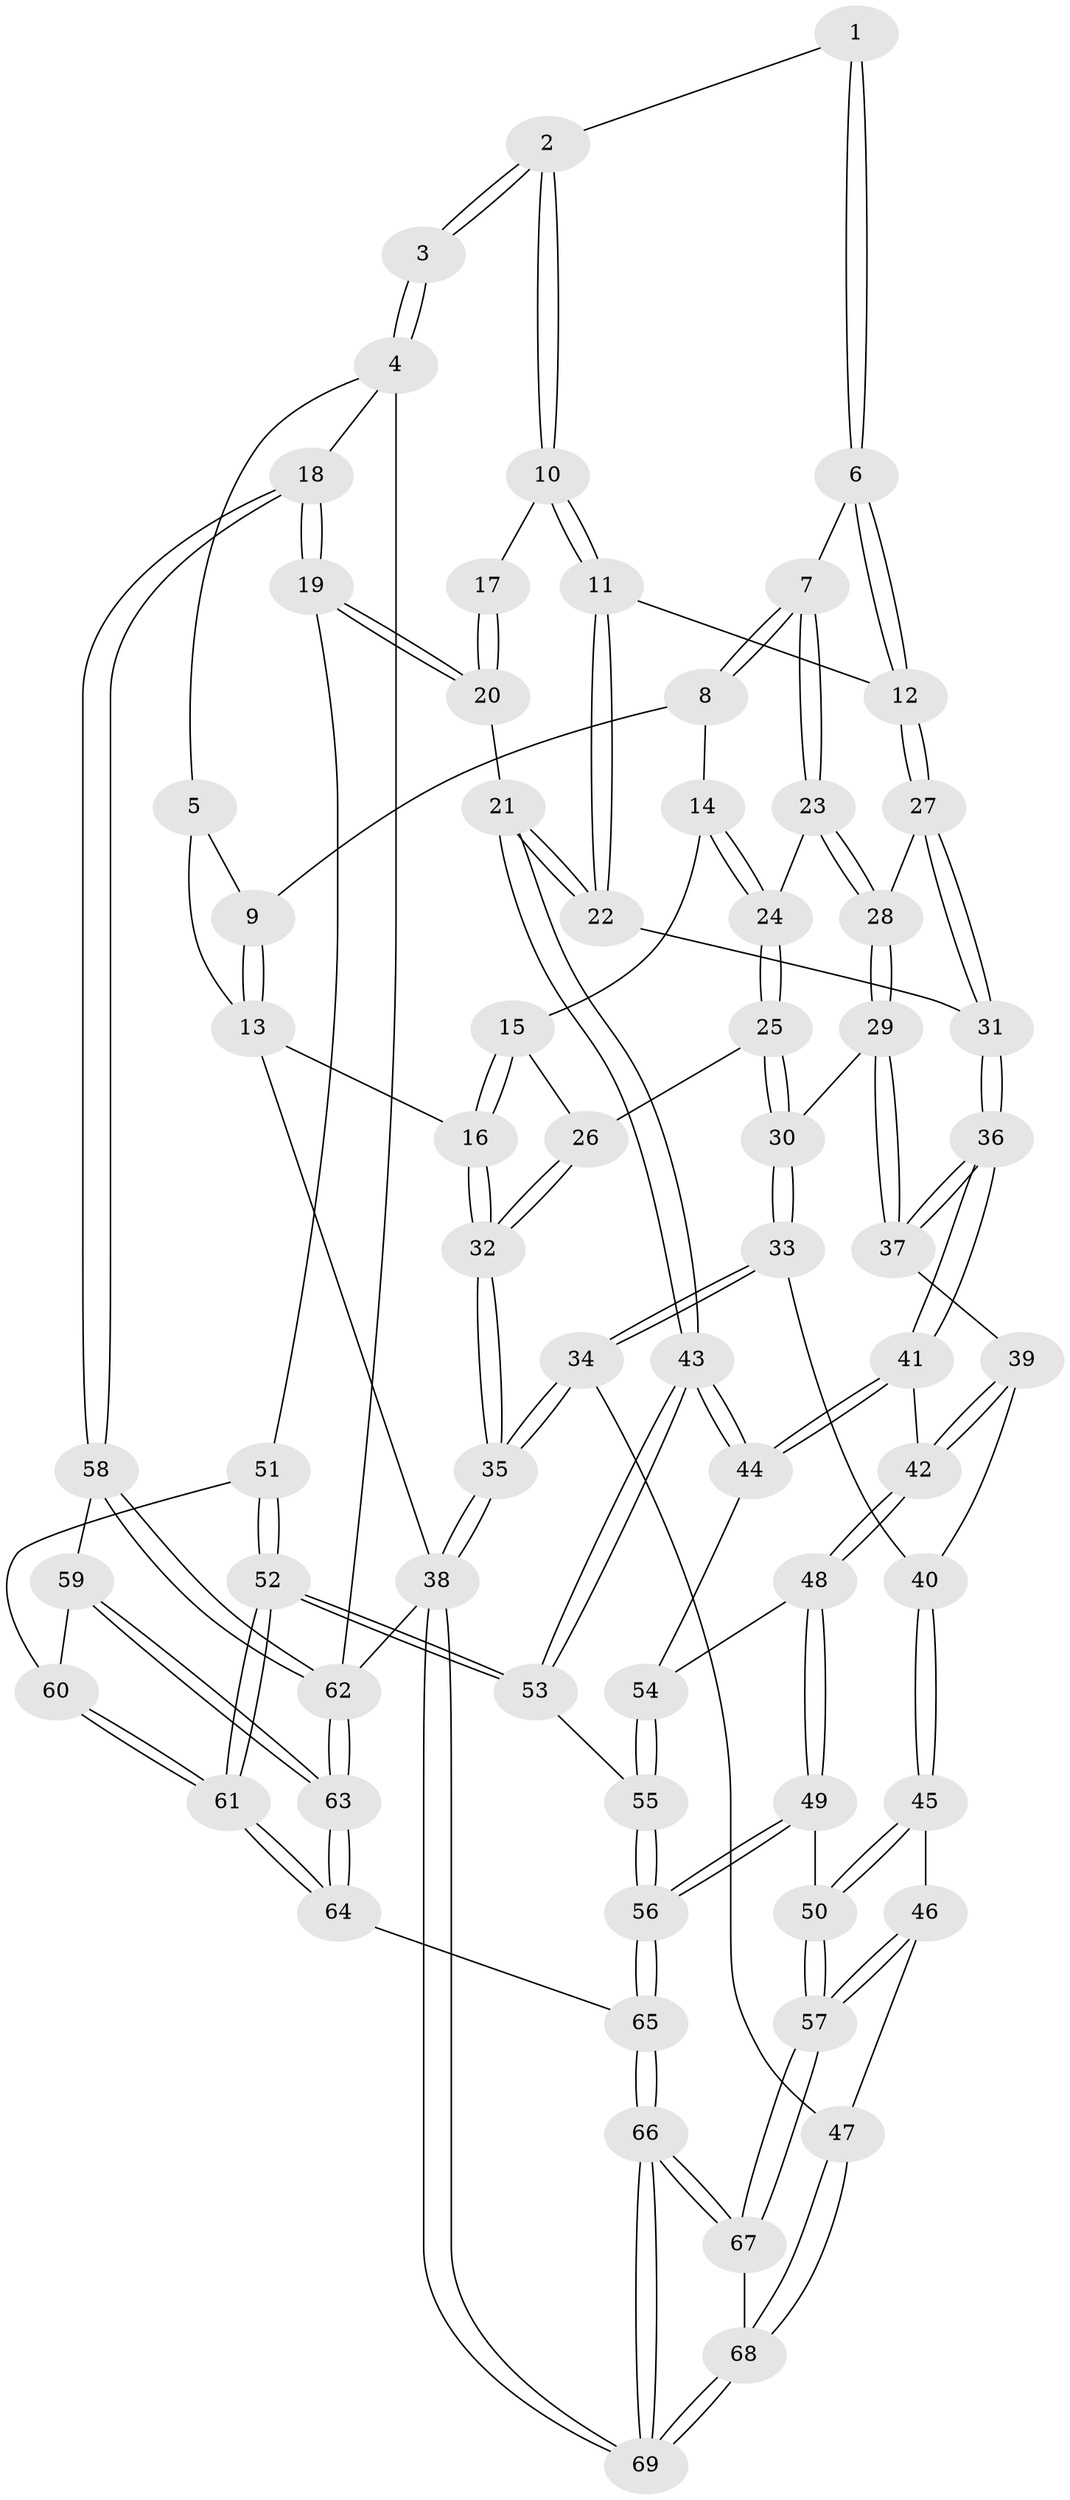 // Generated by graph-tools (version 1.1) at 2025/11/02/27/25 16:11:57]
// undirected, 69 vertices, 169 edges
graph export_dot {
graph [start="1"]
  node [color=gray90,style=filled];
  1 [pos="+0.7365090774652614+0"];
  2 [pos="+0.8036093353464204+0"];
  3 [pos="+1+0.155699943431447"];
  4 [pos="+1+0.16105452227886546"];
  5 [pos="+0.7346191892873106+0"];
  6 [pos="+0.5592858821045289+0.26028967768925504"];
  7 [pos="+0.4939439322061138+0.26604248356262483"];
  8 [pos="+0.35028429663612737+0.10537690677448106"];
  9 [pos="+0.1901319104541966+0"];
  10 [pos="+0.8263615341963868+0.2570886640409835"];
  11 [pos="+0.7384547476500661+0.3694007984986577"];
  12 [pos="+0.7346826939459514+0.3679015654446559"];
  13 [pos="+0+0"];
  14 [pos="+0.1650714570589712+0.3240935485424267"];
  15 [pos="+0.16204997946418323+0.32465932056237684"];
  16 [pos="+0+0.12956123591203264"];
  17 [pos="+0.9729734951659633+0.19032911587085302"];
  18 [pos="+1+0.6176826576087315"];
  19 [pos="+1+0.6090085589010202"];
  20 [pos="+0.9226178286582414+0.5648915012575583"];
  21 [pos="+0.8709430470082477+0.5471767657381649"];
  22 [pos="+0.8622852317897161+0.5404927685848235"];
  23 [pos="+0.4875404626811349+0.27415098415412387"];
  24 [pos="+0.35051537940243216+0.34401792956034294"];
  25 [pos="+0.2714653141532712+0.5138984784863331"];
  26 [pos="+0.20071820242486074+0.502697246504597"];
  27 [pos="+0.537669753912312+0.5544790868183005"];
  28 [pos="+0.45289718320785005+0.5325102542349712"];
  29 [pos="+0.39426973900491696+0.5893256742879546"];
  30 [pos="+0.3298679797905937+0.5752640611836118"];
  31 [pos="+0.5977429427350344+0.620806605699823"];
  32 [pos="+0+0.6749543956505871"];
  33 [pos="+0.23637510189394162+0.6866118078776203"];
  34 [pos="+0+0.7386846231497928"];
  35 [pos="+0+0.6910261855763702"];
  36 [pos="+0.5523767697208205+0.7137833368250741"];
  37 [pos="+0.4007616775115206+0.6072893776982861"];
  38 [pos="+0+1"];
  39 [pos="+0.38160567107043386+0.725809554845713"];
  40 [pos="+0.30459501486898516+0.7476322675526711"];
  41 [pos="+0.5572320452572588+0.7429482749805822"];
  42 [pos="+0.41370858958887735+0.7732468344160196"];
  43 [pos="+0.6547800212947857+0.8030080457685395"];
  44 [pos="+0.5595669443654174+0.746088884008725"];
  45 [pos="+0.2998556146614733+0.768855377535913"];
  46 [pos="+0.18476018228303295+0.8399539598022017"];
  47 [pos="+0.06532442320442292+0.8030967483654072"];
  48 [pos="+0.39924197367532527+0.85176843623189"];
  49 [pos="+0.3698383311099403+0.8816522150526545"];
  50 [pos="+0.3456024647596532+0.8845149182129396"];
  51 [pos="+0.8366016044336324+0.8521368997429791"];
  52 [pos="+0.7415155648593323+0.91406031659888"];
  53 [pos="+0.6698692875963246+0.8585690504868537"];
  54 [pos="+0.4922333118758723+0.8605234854408081"];
  55 [pos="+0.5463222611522798+0.9439033880540301"];
  56 [pos="+0.49921722412737524+1"];
  57 [pos="+0.29432703972270813+0.9114735639806891"];
  58 [pos="+1+0.767901595375048"];
  59 [pos="+0.9092330712974792+0.9327715450078834"];
  60 [pos="+0.8994925287933803+0.9289607536136629"];
  61 [pos="+0.7634012286827239+1"];
  62 [pos="+1+1"];
  63 [pos="+1+1"];
  64 [pos="+0.7863801126303486+1"];
  65 [pos="+0.5003963440422303+1"];
  66 [pos="+0.24812353659096317+1"];
  67 [pos="+0.28448933506845525+0.9518970614767778"];
  68 [pos="+0.1113099780373231+0.9492795209223327"];
  69 [pos="+0.18038418518906207+1"];
  1 -- 2;
  1 -- 6;
  1 -- 6;
  2 -- 3;
  2 -- 3;
  2 -- 10;
  2 -- 10;
  3 -- 4;
  3 -- 4;
  4 -- 5;
  4 -- 18;
  4 -- 62;
  5 -- 9;
  5 -- 13;
  6 -- 7;
  6 -- 12;
  6 -- 12;
  7 -- 8;
  7 -- 8;
  7 -- 23;
  7 -- 23;
  8 -- 9;
  8 -- 14;
  9 -- 13;
  9 -- 13;
  10 -- 11;
  10 -- 11;
  10 -- 17;
  11 -- 12;
  11 -- 22;
  11 -- 22;
  12 -- 27;
  12 -- 27;
  13 -- 16;
  13 -- 38;
  14 -- 15;
  14 -- 24;
  14 -- 24;
  15 -- 16;
  15 -- 16;
  15 -- 26;
  16 -- 32;
  16 -- 32;
  17 -- 20;
  17 -- 20;
  18 -- 19;
  18 -- 19;
  18 -- 58;
  18 -- 58;
  19 -- 20;
  19 -- 20;
  19 -- 51;
  20 -- 21;
  21 -- 22;
  21 -- 22;
  21 -- 43;
  21 -- 43;
  22 -- 31;
  23 -- 24;
  23 -- 28;
  23 -- 28;
  24 -- 25;
  24 -- 25;
  25 -- 26;
  25 -- 30;
  25 -- 30;
  26 -- 32;
  26 -- 32;
  27 -- 28;
  27 -- 31;
  27 -- 31;
  28 -- 29;
  28 -- 29;
  29 -- 30;
  29 -- 37;
  29 -- 37;
  30 -- 33;
  30 -- 33;
  31 -- 36;
  31 -- 36;
  32 -- 35;
  32 -- 35;
  33 -- 34;
  33 -- 34;
  33 -- 40;
  34 -- 35;
  34 -- 35;
  34 -- 47;
  35 -- 38;
  35 -- 38;
  36 -- 37;
  36 -- 37;
  36 -- 41;
  36 -- 41;
  37 -- 39;
  38 -- 69;
  38 -- 69;
  38 -- 62;
  39 -- 40;
  39 -- 42;
  39 -- 42;
  40 -- 45;
  40 -- 45;
  41 -- 42;
  41 -- 44;
  41 -- 44;
  42 -- 48;
  42 -- 48;
  43 -- 44;
  43 -- 44;
  43 -- 53;
  43 -- 53;
  44 -- 54;
  45 -- 46;
  45 -- 50;
  45 -- 50;
  46 -- 47;
  46 -- 57;
  46 -- 57;
  47 -- 68;
  47 -- 68;
  48 -- 49;
  48 -- 49;
  48 -- 54;
  49 -- 50;
  49 -- 56;
  49 -- 56;
  50 -- 57;
  50 -- 57;
  51 -- 52;
  51 -- 52;
  51 -- 60;
  52 -- 53;
  52 -- 53;
  52 -- 61;
  52 -- 61;
  53 -- 55;
  54 -- 55;
  54 -- 55;
  55 -- 56;
  55 -- 56;
  56 -- 65;
  56 -- 65;
  57 -- 67;
  57 -- 67;
  58 -- 59;
  58 -- 62;
  58 -- 62;
  59 -- 60;
  59 -- 63;
  59 -- 63;
  60 -- 61;
  60 -- 61;
  61 -- 64;
  61 -- 64;
  62 -- 63;
  62 -- 63;
  63 -- 64;
  63 -- 64;
  64 -- 65;
  65 -- 66;
  65 -- 66;
  66 -- 67;
  66 -- 67;
  66 -- 69;
  66 -- 69;
  67 -- 68;
  68 -- 69;
  68 -- 69;
}
